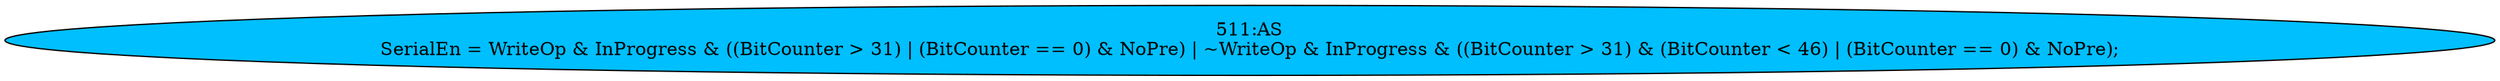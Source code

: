 strict digraph "" {
	node [label="\N"];
	"511:AS"	 [ast="<pyverilog.vparser.ast.Assign object at 0x7f41554fdf90>",
		def_var="['SerialEn']",
		fillcolor=deepskyblue,
		label="511:AS
SerialEn = WriteOp & InProgress & ((BitCounter > 31) | (BitCounter == 0) & NoPre) | ~WriteOp & InProgress & ((BitCounter > \
31) & (BitCounter < 46) | (BitCounter == 0) & NoPre);",
		statements="[]",
		style=filled,
		typ=Assign,
		use_var="['WriteOp', 'InProgress', 'BitCounter', 'BitCounter', 'NoPre', 'WriteOp', 'InProgress', 'BitCounter', 'BitCounter', 'BitCounter', '\
NoPre']"];
}
